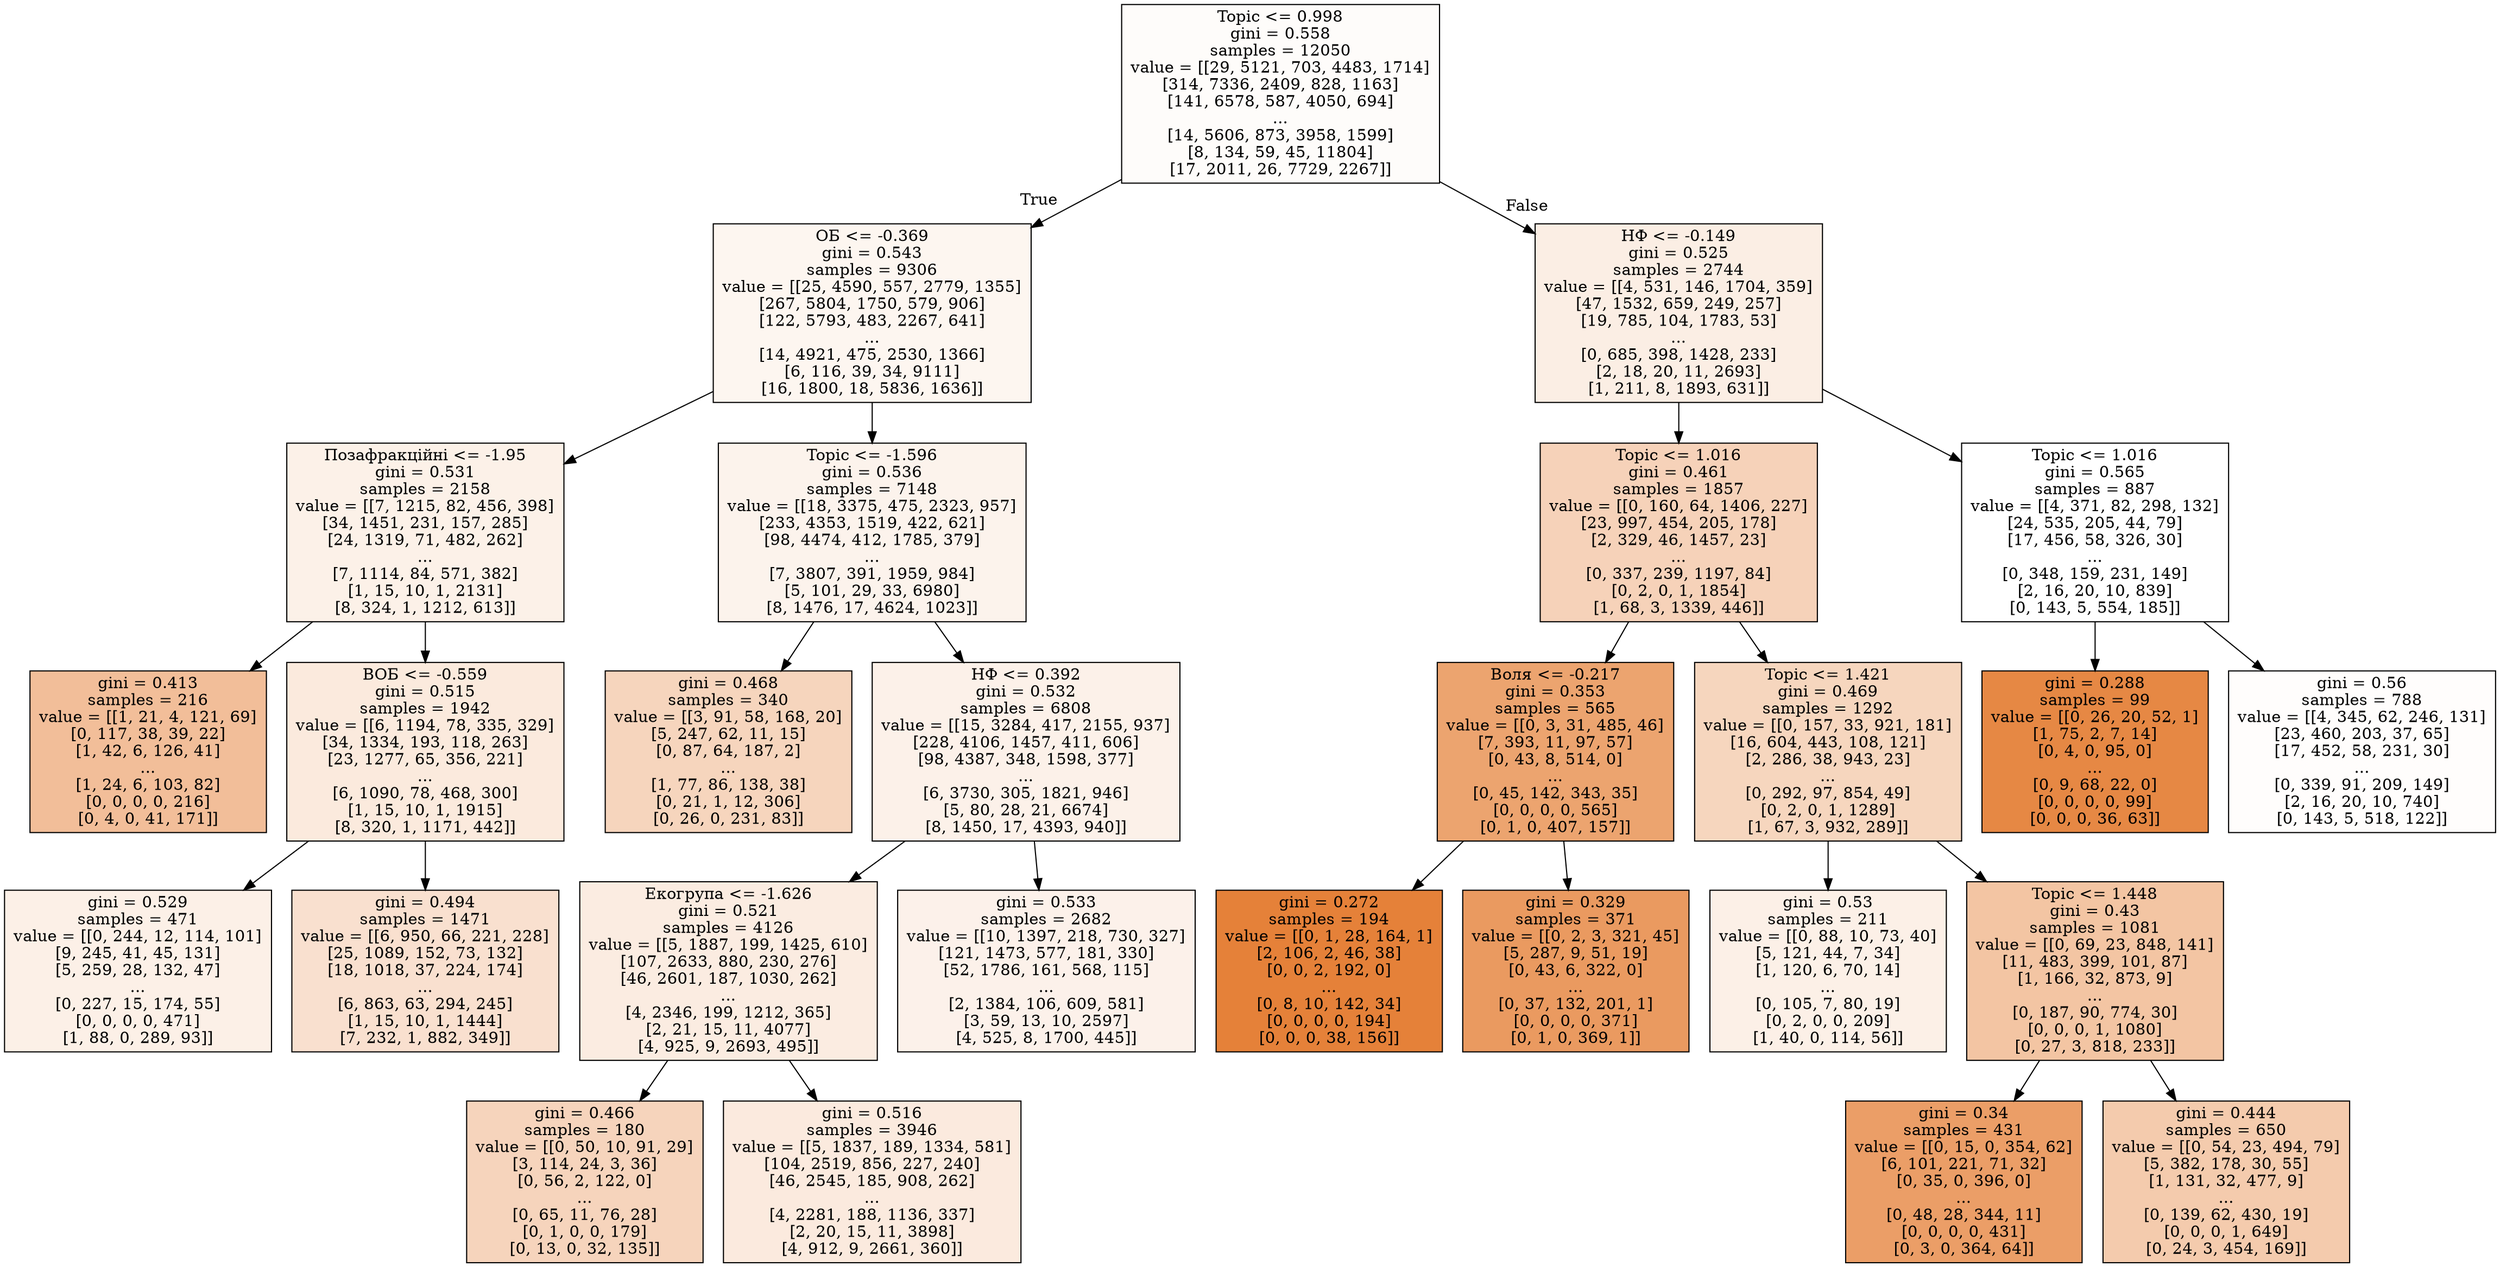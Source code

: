 digraph Tree {
node [shape=box, style="filled", color="black"] ;
0 [label="Topic <= 0.998\ngini = 0.558\nsamples = 12050\nvalue = [[29, 5121, 703, 4483, 1714]\n[314, 7336, 2409, 828, 1163]\n[141, 6578, 587, 4050, 694]\n...\n[14, 5606, 873, 3958, 1599]\n[8, 134, 59, 45, 11804]\n[17, 2011, 26, 7729, 2267]]", fillcolor="#fefcfa"] ;
1 [label="ОБ <= -0.369\ngini = 0.543\nsamples = 9306\nvalue = [[25, 4590, 557, 2779, 1355]\n[267, 5804, 1750, 579, 906]\n[122, 5793, 483, 2267, 641]\n...\n[14, 4921, 475, 2530, 1366]\n[6, 116, 39, 34, 9111]\n[16, 1800, 18, 5836, 1636]]", fillcolor="#fdf6f0"] ;
0 -> 1 [labeldistance=2.5, labelangle=45, headlabel="True"] ;
5 [label="Позафракційні <= -1.95\ngini = 0.531\nsamples = 2158\nvalue = [[7, 1215, 82, 456, 398]\n[34, 1451, 231, 157, 285]\n[24, 1319, 71, 482, 262]\n...\n[7, 1114, 84, 571, 382]\n[1, 15, 10, 1, 2131]\n[8, 324, 1, 1212, 613]]", fillcolor="#fcf1e8"] ;
1 -> 5 ;
7 [label="gini = 0.413\nsamples = 216\nvalue = [[1, 21, 4, 121, 69]\n[0, 117, 38, 39, 22]\n[1, 42, 6, 126, 41]\n...\n[1, 24, 6, 103, 82]\n[0, 0, 0, 0, 216]\n[0, 4, 0, 41, 171]]", fillcolor="#f2be99"] ;
5 -> 7 ;
8 [label="ВОБ <= -0.559\ngini = 0.515\nsamples = 1942\nvalue = [[6, 1194, 78, 335, 329]\n[34, 1334, 193, 118, 263]\n[23, 1277, 65, 356, 221]\n...\n[6, 1090, 78, 468, 300]\n[1, 15, 10, 1, 1915]\n[8, 320, 1, 1171, 442]]", fillcolor="#fbeadd"] ;
5 -> 8 ;
23 [label="gini = 0.529\nsamples = 471\nvalue = [[0, 244, 12, 114, 101]\n[9, 245, 41, 45, 131]\n[5, 259, 28, 132, 47]\n...\n[0, 227, 15, 174, 55]\n[0, 0, 0, 0, 471]\n[1, 88, 0, 289, 93]]", fillcolor="#fcf0e7"] ;
8 -> 23 ;
24 [label="gini = 0.494\nsamples = 1471\nvalue = [[6, 950, 66, 221, 228]\n[25, 1089, 152, 73, 132]\n[18, 1018, 37, 224, 174]\n...\n[6, 863, 63, 294, 245]\n[1, 15, 10, 1, 1444]\n[7, 232, 1, 882, 349]]", fillcolor="#f9e0cf"] ;
8 -> 24 ;
6 [label="Topic <= -1.596\ngini = 0.536\nsamples = 7148\nvalue = [[18, 3375, 475, 2323, 957]\n[233, 4353, 1519, 422, 621]\n[98, 4474, 412, 1785, 379]\n...\n[7, 3807, 391, 1959, 984]\n[5, 101, 29, 33, 6980]\n[8, 1476, 17, 4624, 1023]]", fillcolor="#fcf3ec"] ;
1 -> 6 ;
9 [label="gini = 0.468\nsamples = 340\nvalue = [[3, 91, 58, 168, 20]\n[5, 247, 62, 11, 15]\n[0, 87, 64, 187, 2]\n...\n[1, 77, 86, 138, 38]\n[0, 21, 1, 12, 306]\n[0, 26, 0, 231, 83]]", fillcolor="#f6d5bd"] ;
6 -> 9 ;
10 [label="НФ <= 0.392\ngini = 0.532\nsamples = 6808\nvalue = [[15, 3284, 417, 2155, 937]\n[228, 4106, 1457, 411, 606]\n[98, 4387, 348, 1598, 377]\n...\n[6, 3730, 305, 1821, 946]\n[5, 80, 28, 21, 6674]\n[8, 1450, 17, 4393, 940]]", fillcolor="#fcf1e9"] ;
6 -> 10 ;
13 [label="Екогрупа <= -1.626\ngini = 0.521\nsamples = 4126\nvalue = [[5, 1887, 199, 1425, 610]\n[107, 2633, 880, 230, 276]\n[46, 2601, 187, 1030, 262]\n...\n[4, 2346, 199, 1212, 365]\n[2, 21, 15, 11, 4077]\n[4, 925, 9, 2693, 495]]", fillcolor="#fbece1"] ;
10 -> 13 ;
21 [label="gini = 0.466\nsamples = 180\nvalue = [[0, 50, 10, 91, 29]\n[3, 114, 24, 3, 36]\n[0, 56, 2, 122, 0]\n...\n[0, 65, 11, 76, 28]\n[0, 1, 0, 0, 179]\n[0, 13, 0, 32, 135]]", fillcolor="#f6d4bc"] ;
13 -> 21 ;
22 [label="gini = 0.516\nsamples = 3946\nvalue = [[5, 1837, 189, 1334, 581]\n[104, 2519, 856, 227, 240]\n[46, 2545, 185, 908, 262]\n...\n[4, 2281, 188, 1136, 337]\n[2, 20, 15, 11, 3898]\n[4, 912, 9, 2661, 360]]", fillcolor="#fbeade"] ;
13 -> 22 ;
14 [label="gini = 0.533\nsamples = 2682\nvalue = [[10, 1397, 218, 730, 327]\n[121, 1473, 577, 181, 330]\n[52, 1786, 161, 568, 115]\n...\n[2, 1384, 106, 609, 581]\n[3, 59, 13, 10, 2597]\n[4, 525, 8, 1700, 445]]", fillcolor="#fcf1ea"] ;
10 -> 14 ;
2 [label="НФ <= -0.149\ngini = 0.525\nsamples = 2744\nvalue = [[4, 531, 146, 1704, 359]\n[47, 1532, 659, 249, 257]\n[19, 785, 104, 1783, 53]\n...\n[0, 685, 398, 1428, 233]\n[2, 18, 20, 11, 2693]\n[1, 211, 8, 1893, 631]]", fillcolor="#fbeee4"] ;
0 -> 2 [labeldistance=2.5, labelangle=-45, headlabel="False"] ;
3 [label="Topic <= 1.016\ngini = 0.461\nsamples = 1857\nvalue = [[0, 160, 64, 1406, 227]\n[23, 997, 454, 205, 178]\n[2, 329, 46, 1457, 23]\n...\n[0, 337, 239, 1197, 84]\n[0, 2, 0, 1, 1854]\n[1, 68, 3, 1339, 446]]", fillcolor="#f6d2b9"] ;
2 -> 3 ;
11 [label="Воля <= -0.217\ngini = 0.353\nsamples = 565\nvalue = [[0, 3, 31, 485, 46]\n[7, 393, 11, 97, 57]\n[0, 43, 8, 514, 0]\n...\n[0, 45, 142, 343, 35]\n[0, 0, 0, 0, 565]\n[0, 1, 0, 407, 157]]", fillcolor="#eca46f"] ;
3 -> 11 ;
25 [label="gini = 0.272\nsamples = 194\nvalue = [[0, 1, 28, 164, 1]\n[2, 106, 2, 46, 38]\n[0, 0, 2, 192, 0]\n...\n[0, 8, 10, 142, 34]\n[0, 0, 0, 0, 194]\n[0, 0, 0, 38, 156]]", fillcolor="#e58139"] ;
11 -> 25 ;
26 [label="gini = 0.329\nsamples = 371\nvalue = [[0, 2, 3, 321, 45]\n[5, 287, 9, 51, 19]\n[0, 43, 6, 322, 0]\n...\n[0, 37, 132, 201, 1]\n[0, 0, 0, 0, 371]\n[0, 1, 0, 369, 1]]", fillcolor="#ea9a60"] ;
11 -> 26 ;
12 [label="Topic <= 1.421\ngini = 0.469\nsamples = 1292\nvalue = [[0, 157, 33, 921, 181]\n[16, 604, 443, 108, 121]\n[2, 286, 38, 943, 23]\n...\n[0, 292, 97, 854, 49]\n[0, 2, 0, 1, 1289]\n[1, 67, 3, 932, 289]]", fillcolor="#f6d6be"] ;
3 -> 12 ;
17 [label="gini = 0.53\nsamples = 211\nvalue = [[0, 88, 10, 73, 40]\n[5, 121, 44, 7, 34]\n[1, 120, 6, 70, 14]\n...\n[0, 105, 7, 80, 19]\n[0, 2, 0, 0, 209]\n[1, 40, 0, 114, 56]]", fillcolor="#fcf0e7"] ;
12 -> 17 ;
18 [label="Topic <= 1.448\ngini = 0.43\nsamples = 1081\nvalue = [[0, 69, 23, 848, 141]\n[11, 483, 399, 101, 87]\n[1, 166, 32, 873, 9]\n...\n[0, 187, 90, 774, 30]\n[0, 0, 0, 1, 1080]\n[0, 27, 3, 818, 233]]", fillcolor="#f3c5a3"] ;
12 -> 18 ;
19 [label="gini = 0.34\nsamples = 431\nvalue = [[0, 15, 0, 354, 62]\n[6, 101, 221, 71, 32]\n[0, 35, 0, 396, 0]\n...\n[0, 48, 28, 344, 11]\n[0, 0, 0, 0, 431]\n[0, 3, 0, 364, 64]]", fillcolor="#eb9e67"] ;
18 -> 19 ;
20 [label="gini = 0.444\nsamples = 650\nvalue = [[0, 54, 23, 494, 79]\n[5, 382, 178, 30, 55]\n[1, 131, 32, 477, 9]\n...\n[0, 139, 62, 430, 19]\n[0, 0, 0, 1, 649]\n[0, 24, 3, 454, 169]]", fillcolor="#f4cbad"] ;
18 -> 20 ;
4 [label="Topic <= 1.016\ngini = 0.565\nsamples = 887\nvalue = [[4, 371, 82, 298, 132]\n[24, 535, 205, 44, 79]\n[17, 456, 58, 326, 30]\n...\n[0, 348, 159, 231, 149]\n[2, 16, 20, 10, 839]\n[0, 143, 5, 554, 185]]", fillcolor="#ffffff"] ;
2 -> 4 ;
15 [label="gini = 0.288\nsamples = 99\nvalue = [[0, 26, 20, 52, 1]\n[1, 75, 2, 7, 14]\n[0, 4, 0, 95, 0]\n...\n[0, 9, 68, 22, 0]\n[0, 0, 0, 0, 99]\n[0, 0, 0, 36, 63]]", fillcolor="#e68844"] ;
4 -> 15 ;
16 [label="gini = 0.56\nsamples = 788\nvalue = [[4, 345, 62, 246, 131]\n[23, 460, 203, 37, 65]\n[17, 452, 58, 231, 30]\n...\n[0, 339, 91, 209, 149]\n[2, 16, 20, 10, 740]\n[0, 143, 5, 518, 122]]", fillcolor="#fffdfc"] ;
4 -> 16 ;
}